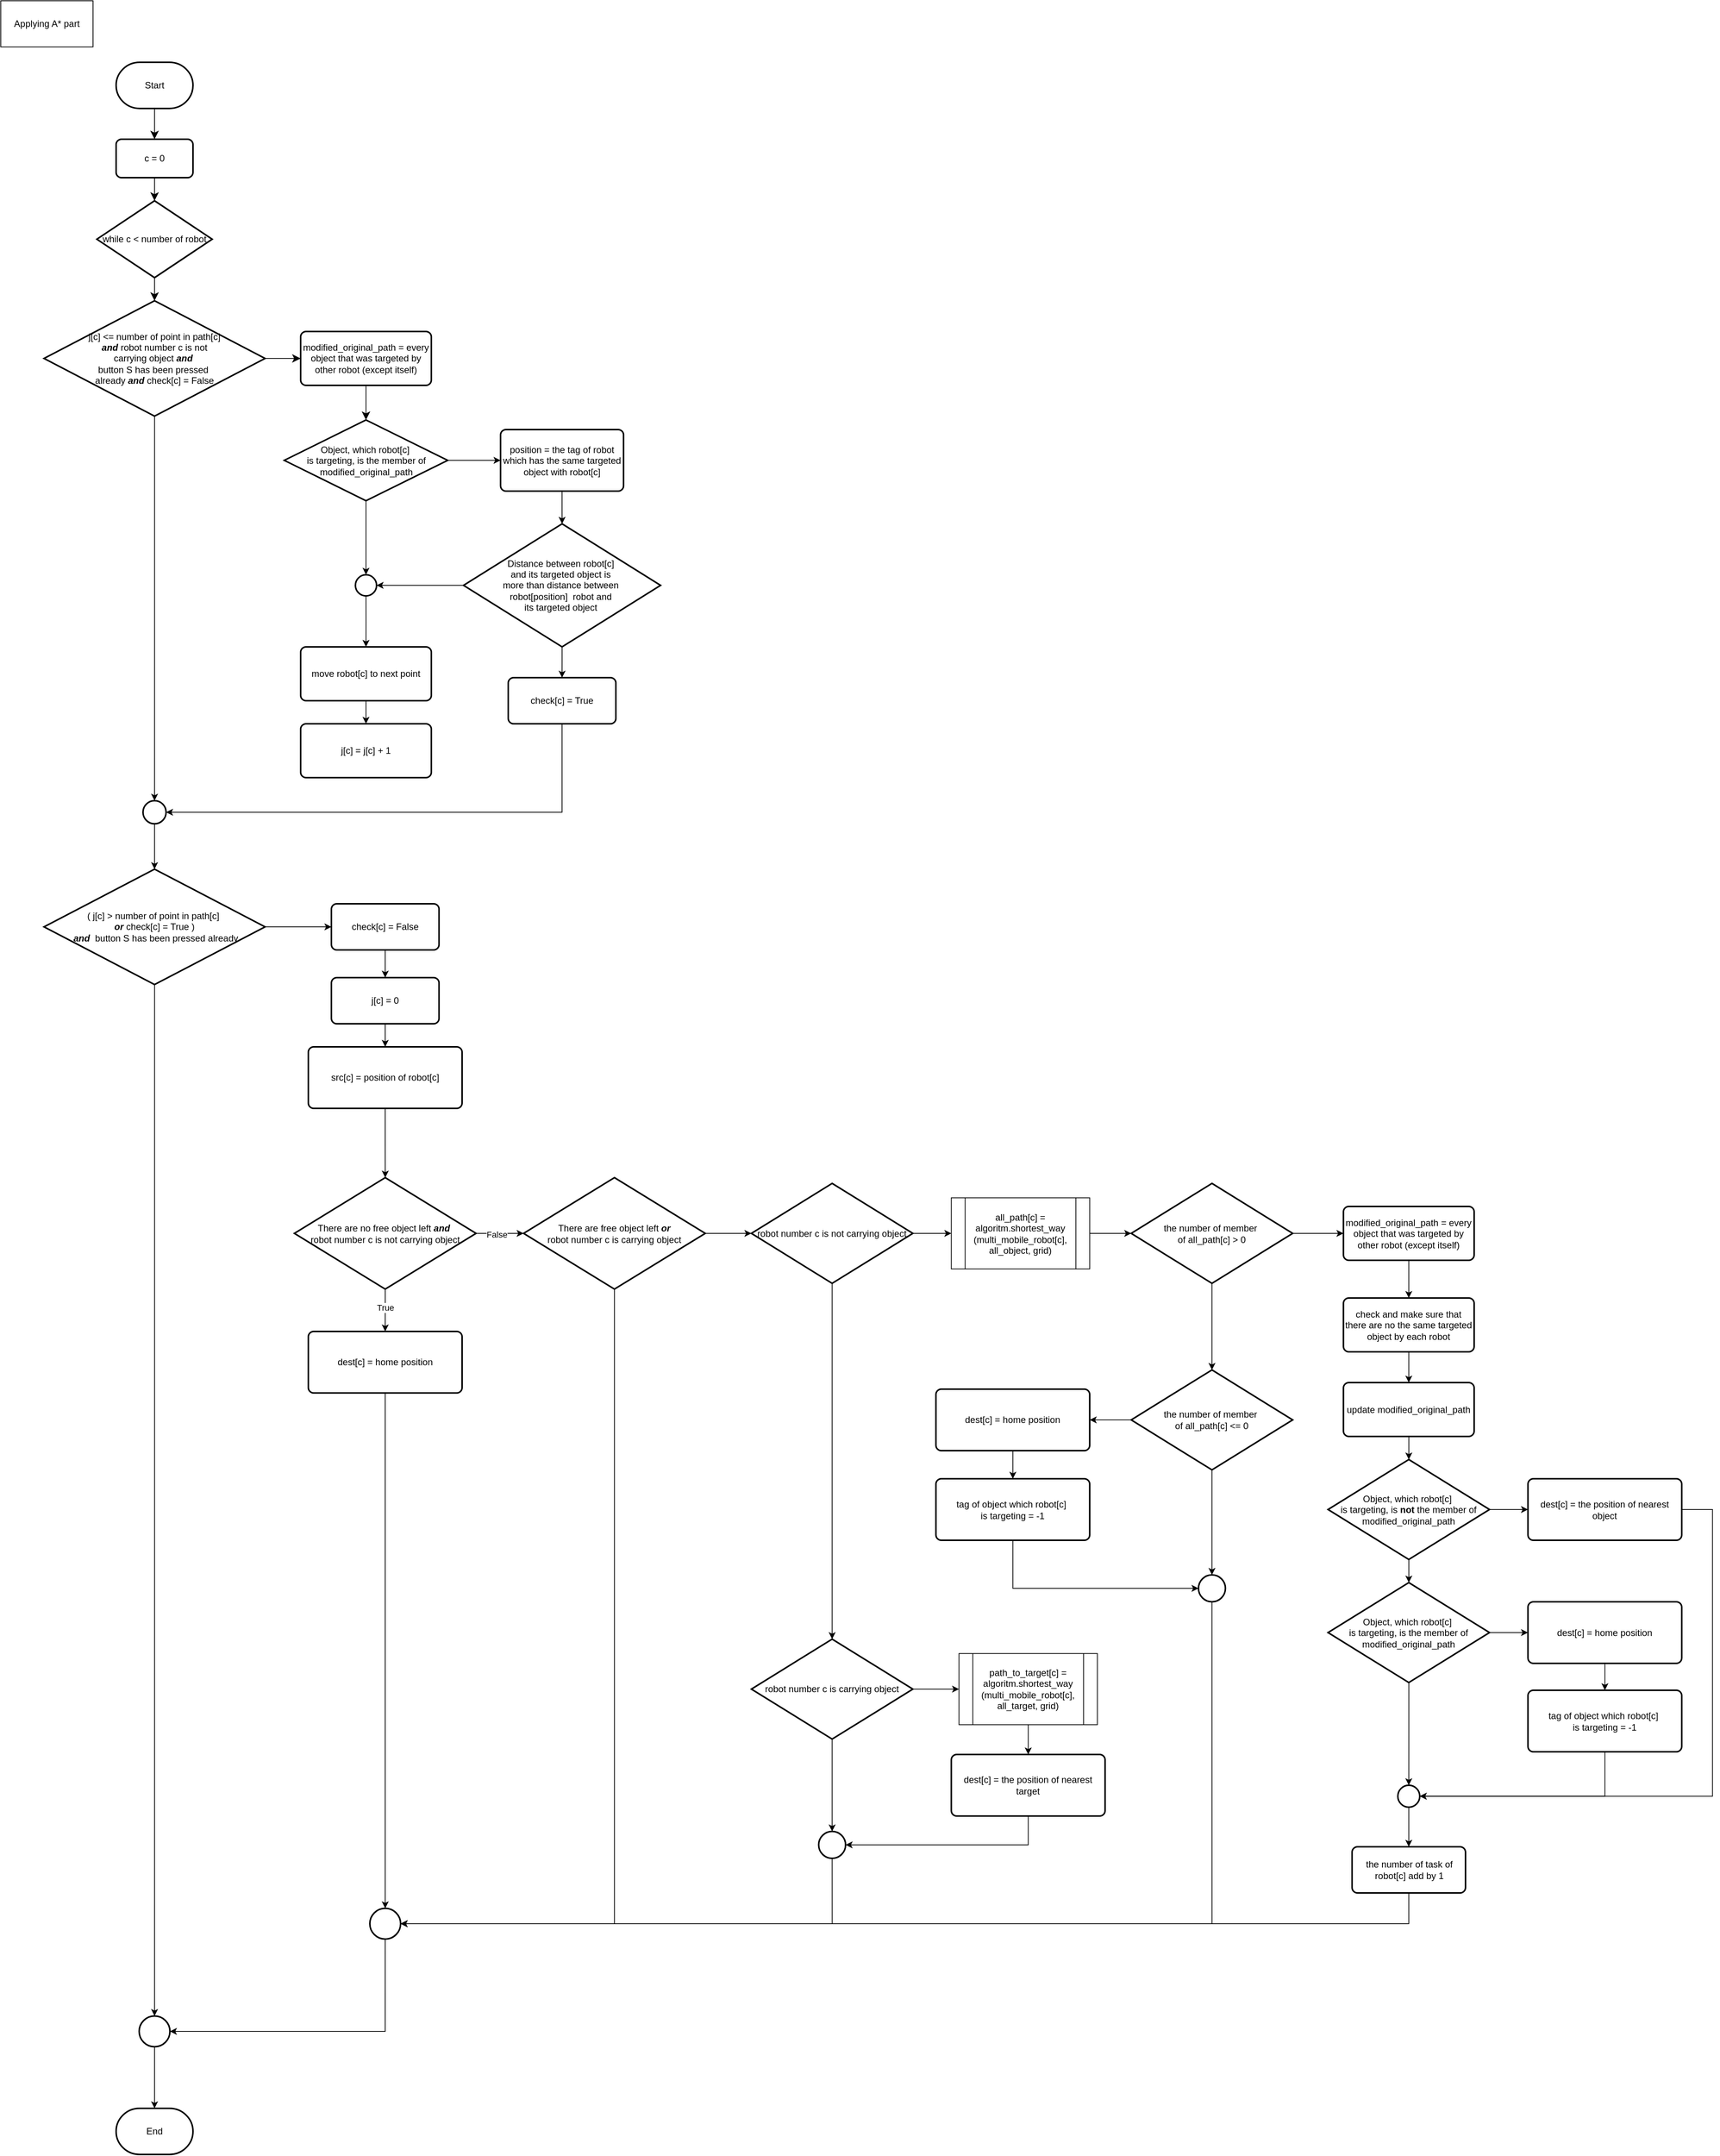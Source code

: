 <mxfile version="24.7.17">
  <diagram id="C5RBs43oDa-KdzZeNtuy" name="Page-1">
    <mxGraphModel dx="3025" dy="3255" grid="1" gridSize="10" guides="1" tooltips="1" connect="1" arrows="1" fold="1" page="1" pageScale="1" pageWidth="827" pageHeight="1169" math="0" shadow="0">
      <root>
        <mxCell id="WIyWlLk6GJQsqaUBKTNV-0" />
        <mxCell id="WIyWlLk6GJQsqaUBKTNV-1" parent="WIyWlLk6GJQsqaUBKTNV-0" />
        <mxCell id="ZOm8-o5Ndyz5oeX2alAg-0" value="Applying A* part" style="rounded=0;whiteSpace=wrap;html=1;" vertex="1" parent="WIyWlLk6GJQsqaUBKTNV-1">
          <mxGeometry x="40" y="40" width="120" height="60" as="geometry" />
        </mxCell>
        <mxCell id="ZOm8-o5Ndyz5oeX2alAg-1" value="" style="edgeStyle=none;curved=1;rounded=0;orthogonalLoop=1;jettySize=auto;html=1;fontSize=12;startSize=8;endSize=8;" edge="1" parent="WIyWlLk6GJQsqaUBKTNV-1" source="ZOm8-o5Ndyz5oeX2alAg-2" target="ZOm8-o5Ndyz5oeX2alAg-4">
          <mxGeometry relative="1" as="geometry" />
        </mxCell>
        <mxCell id="ZOm8-o5Ndyz5oeX2alAg-2" value="Start" style="strokeWidth=2;html=1;shape=mxgraph.flowchart.terminator;whiteSpace=wrap;" vertex="1" parent="WIyWlLk6GJQsqaUBKTNV-1">
          <mxGeometry x="190" y="120" width="100" height="60" as="geometry" />
        </mxCell>
        <mxCell id="ZOm8-o5Ndyz5oeX2alAg-3" value="" style="edgeStyle=none;curved=1;rounded=0;orthogonalLoop=1;jettySize=auto;html=1;fontSize=12;startSize=8;endSize=8;" edge="1" parent="WIyWlLk6GJQsqaUBKTNV-1" source="ZOm8-o5Ndyz5oeX2alAg-4" target="ZOm8-o5Ndyz5oeX2alAg-6">
          <mxGeometry relative="1" as="geometry" />
        </mxCell>
        <mxCell id="ZOm8-o5Ndyz5oeX2alAg-4" value="c = 0" style="rounded=1;whiteSpace=wrap;html=1;absoluteArcSize=1;arcSize=14;strokeWidth=2;" vertex="1" parent="WIyWlLk6GJQsqaUBKTNV-1">
          <mxGeometry x="190" y="220" width="100" height="50" as="geometry" />
        </mxCell>
        <mxCell id="ZOm8-o5Ndyz5oeX2alAg-5" value="" style="edgeStyle=none;curved=1;rounded=0;orthogonalLoop=1;jettySize=auto;html=1;fontSize=12;startSize=8;endSize=8;" edge="1" parent="WIyWlLk6GJQsqaUBKTNV-1" source="ZOm8-o5Ndyz5oeX2alAg-6" target="ZOm8-o5Ndyz5oeX2alAg-8">
          <mxGeometry relative="1" as="geometry" />
        </mxCell>
        <mxCell id="ZOm8-o5Ndyz5oeX2alAg-6" value="while c &amp;lt; number of robot" style="strokeWidth=2;html=1;shape=mxgraph.flowchart.decision;whiteSpace=wrap;" vertex="1" parent="WIyWlLk6GJQsqaUBKTNV-1">
          <mxGeometry x="165" y="300" width="150" height="100" as="geometry" />
        </mxCell>
        <mxCell id="ZOm8-o5Ndyz5oeX2alAg-7" value="" style="edgeStyle=none;curved=1;rounded=0;orthogonalLoop=1;jettySize=auto;html=1;fontSize=12;startSize=8;endSize=8;" edge="1" parent="WIyWlLk6GJQsqaUBKTNV-1" source="ZOm8-o5Ndyz5oeX2alAg-8" target="ZOm8-o5Ndyz5oeX2alAg-10">
          <mxGeometry relative="1" as="geometry" />
        </mxCell>
        <mxCell id="ZOm8-o5Ndyz5oeX2alAg-33" value="" style="edgeStyle=orthogonalEdgeStyle;rounded=0;orthogonalLoop=1;jettySize=auto;html=1;" edge="1" parent="WIyWlLk6GJQsqaUBKTNV-1" source="ZOm8-o5Ndyz5oeX2alAg-8" target="ZOm8-o5Ndyz5oeX2alAg-32">
          <mxGeometry relative="1" as="geometry" />
        </mxCell>
        <mxCell id="ZOm8-o5Ndyz5oeX2alAg-8" value="&lt;div&gt;j[c] &amp;lt;= number of point in path[c]&lt;/div&gt;&amp;nbsp;&lt;b&gt;&lt;i&gt;and&lt;/i&gt;&lt;/b&gt;&amp;nbsp;robot number c is not&amp;nbsp;&lt;div&gt;carrying object &lt;b&gt;&lt;i&gt;and&lt;/i&gt;&lt;/b&gt;&amp;nbsp;&lt;/div&gt;&lt;div&gt;button S has been pressed&amp;nbsp;&lt;/div&gt;&lt;div&gt;already&amp;nbsp;&lt;span style=&quot;background-color: initial;&quot;&gt;&lt;i style=&quot;font-weight: bold;&quot;&gt;and &lt;/i&gt;check[c] = False&lt;/span&gt;&lt;/div&gt;" style="strokeWidth=2;html=1;shape=mxgraph.flowchart.decision;whiteSpace=wrap;" vertex="1" parent="WIyWlLk6GJQsqaUBKTNV-1">
          <mxGeometry x="96.25" y="430" width="287.5" height="150" as="geometry" />
        </mxCell>
        <mxCell id="ZOm8-o5Ndyz5oeX2alAg-9" value="" style="edgeStyle=none;curved=1;rounded=0;orthogonalLoop=1;jettySize=auto;html=1;fontSize=12;startSize=8;endSize=8;" edge="1" parent="WIyWlLk6GJQsqaUBKTNV-1" source="ZOm8-o5Ndyz5oeX2alAg-10" target="ZOm8-o5Ndyz5oeX2alAg-12">
          <mxGeometry relative="1" as="geometry" />
        </mxCell>
        <mxCell id="ZOm8-o5Ndyz5oeX2alAg-10" value="modified_original_path = every object that was targeted by other robot (except itself)" style="rounded=1;whiteSpace=wrap;html=1;absoluteArcSize=1;arcSize=14;strokeWidth=2;" vertex="1" parent="WIyWlLk6GJQsqaUBKTNV-1">
          <mxGeometry x="430" y="470" width="170" height="70" as="geometry" />
        </mxCell>
        <mxCell id="ZOm8-o5Ndyz5oeX2alAg-16" value="" style="edgeStyle=orthogonalEdgeStyle;rounded=0;orthogonalLoop=1;jettySize=auto;html=1;" edge="1" parent="WIyWlLk6GJQsqaUBKTNV-1" source="ZOm8-o5Ndyz5oeX2alAg-12" target="ZOm8-o5Ndyz5oeX2alAg-15">
          <mxGeometry relative="1" as="geometry" />
        </mxCell>
        <mxCell id="ZOm8-o5Ndyz5oeX2alAg-22" value="" style="edgeStyle=orthogonalEdgeStyle;rounded=0;orthogonalLoop=1;jettySize=auto;html=1;" edge="1" parent="WIyWlLk6GJQsqaUBKTNV-1" source="ZOm8-o5Ndyz5oeX2alAg-12" target="ZOm8-o5Ndyz5oeX2alAg-21">
          <mxGeometry relative="1" as="geometry" />
        </mxCell>
        <mxCell id="ZOm8-o5Ndyz5oeX2alAg-12" value="Object, which robot[c]&amp;nbsp;&lt;div&gt;is targeting,&amp;nbsp;&lt;span style=&quot;background-color: initial;&quot;&gt;is the member of modified_original_path&lt;/span&gt;&lt;/div&gt;" style="strokeWidth=2;html=1;shape=mxgraph.flowchart.decision;whiteSpace=wrap;" vertex="1" parent="WIyWlLk6GJQsqaUBKTNV-1">
          <mxGeometry x="408.75" y="585" width="212.5" height="105" as="geometry" />
        </mxCell>
        <mxCell id="ZOm8-o5Ndyz5oeX2alAg-18" value="" style="edgeStyle=orthogonalEdgeStyle;rounded=0;orthogonalLoop=1;jettySize=auto;html=1;" edge="1" parent="WIyWlLk6GJQsqaUBKTNV-1" source="ZOm8-o5Ndyz5oeX2alAg-15" target="ZOm8-o5Ndyz5oeX2alAg-17">
          <mxGeometry relative="1" as="geometry" />
        </mxCell>
        <mxCell id="ZOm8-o5Ndyz5oeX2alAg-15" value="position = the tag of robot which has the same targeted object with robot[c]" style="rounded=1;whiteSpace=wrap;html=1;absoluteArcSize=1;arcSize=14;strokeWidth=2;" vertex="1" parent="WIyWlLk6GJQsqaUBKTNV-1">
          <mxGeometry x="690" y="597.5" width="160" height="80" as="geometry" />
        </mxCell>
        <mxCell id="ZOm8-o5Ndyz5oeX2alAg-20" value="" style="edgeStyle=orthogonalEdgeStyle;rounded=0;orthogonalLoop=1;jettySize=auto;html=1;" edge="1" parent="WIyWlLk6GJQsqaUBKTNV-1" source="ZOm8-o5Ndyz5oeX2alAg-17" target="ZOm8-o5Ndyz5oeX2alAg-19">
          <mxGeometry relative="1" as="geometry" />
        </mxCell>
        <mxCell id="ZOm8-o5Ndyz5oeX2alAg-35" style="edgeStyle=orthogonalEdgeStyle;rounded=0;orthogonalLoop=1;jettySize=auto;html=1;entryX=1;entryY=0.5;entryDx=0;entryDy=0;" edge="1" parent="WIyWlLk6GJQsqaUBKTNV-1" source="ZOm8-o5Ndyz5oeX2alAg-17" target="ZOm8-o5Ndyz5oeX2alAg-21">
          <mxGeometry relative="1" as="geometry" />
        </mxCell>
        <mxCell id="ZOm8-o5Ndyz5oeX2alAg-17" value="Distance between robot[c]&lt;span style=&quot;background-color: initial;&quot;&gt;&amp;nbsp;&lt;/span&gt;&lt;div&gt;&lt;span style=&quot;background-color: initial;&quot;&gt;and its targeted object is&amp;nbsp;&lt;/span&gt;&lt;div&gt;&lt;div&gt;more than distance between&amp;nbsp;&lt;/div&gt;&lt;div&gt;robot[position]&amp;nbsp;&amp;nbsp;&lt;span style=&quot;background-color: initial;&quot;&gt;robot and&amp;nbsp;&lt;/span&gt;&lt;/div&gt;&lt;div&gt;&lt;span style=&quot;background-color: initial;&quot;&gt;its targeted object&lt;/span&gt;&lt;span style=&quot;background-color: initial;&quot;&gt;&amp;nbsp;&lt;/span&gt;&lt;/div&gt;&lt;/div&gt;&lt;/div&gt;" style="strokeWidth=2;html=1;shape=mxgraph.flowchart.decision;whiteSpace=wrap;" vertex="1" parent="WIyWlLk6GJQsqaUBKTNV-1">
          <mxGeometry x="641.88" y="720" width="256.25" height="160" as="geometry" />
        </mxCell>
        <mxCell id="ZOm8-o5Ndyz5oeX2alAg-34" style="edgeStyle=orthogonalEdgeStyle;rounded=0;orthogonalLoop=1;jettySize=auto;html=1;entryX=1;entryY=0.5;entryDx=0;entryDy=0;" edge="1" parent="WIyWlLk6GJQsqaUBKTNV-1" source="ZOm8-o5Ndyz5oeX2alAg-19" target="ZOm8-o5Ndyz5oeX2alAg-32">
          <mxGeometry relative="1" as="geometry">
            <Array as="points">
              <mxPoint x="770" y="1095" />
            </Array>
          </mxGeometry>
        </mxCell>
        <mxCell id="ZOm8-o5Ndyz5oeX2alAg-19" value="check[c] = True" style="rounded=1;whiteSpace=wrap;html=1;absoluteArcSize=1;arcSize=14;strokeWidth=2;" vertex="1" parent="WIyWlLk6GJQsqaUBKTNV-1">
          <mxGeometry x="700" y="920" width="140" height="60" as="geometry" />
        </mxCell>
        <mxCell id="ZOm8-o5Ndyz5oeX2alAg-25" value="" style="edgeStyle=orthogonalEdgeStyle;rounded=0;orthogonalLoop=1;jettySize=auto;html=1;" edge="1" parent="WIyWlLk6GJQsqaUBKTNV-1" source="ZOm8-o5Ndyz5oeX2alAg-21" target="ZOm8-o5Ndyz5oeX2alAg-24">
          <mxGeometry relative="1" as="geometry" />
        </mxCell>
        <mxCell id="ZOm8-o5Ndyz5oeX2alAg-21" value="" style="ellipse;whiteSpace=wrap;html=1;strokeWidth=2;" vertex="1" parent="WIyWlLk6GJQsqaUBKTNV-1">
          <mxGeometry x="501.25" y="786.25" width="27.5" height="27.5" as="geometry" />
        </mxCell>
        <mxCell id="ZOm8-o5Ndyz5oeX2alAg-29" value="" style="edgeStyle=orthogonalEdgeStyle;rounded=0;orthogonalLoop=1;jettySize=auto;html=1;" edge="1" parent="WIyWlLk6GJQsqaUBKTNV-1" source="ZOm8-o5Ndyz5oeX2alAg-24" target="ZOm8-o5Ndyz5oeX2alAg-28">
          <mxGeometry relative="1" as="geometry" />
        </mxCell>
        <mxCell id="ZOm8-o5Ndyz5oeX2alAg-24" value="move robot[c] to next point" style="rounded=1;whiteSpace=wrap;html=1;absoluteArcSize=1;arcSize=14;strokeWidth=2;" vertex="1" parent="WIyWlLk6GJQsqaUBKTNV-1">
          <mxGeometry x="430" y="880" width="170" height="70" as="geometry" />
        </mxCell>
        <mxCell id="ZOm8-o5Ndyz5oeX2alAg-28" value="j[c] = j[c] + 1" style="rounded=1;whiteSpace=wrap;html=1;absoluteArcSize=1;arcSize=14;strokeWidth=2;" vertex="1" parent="WIyWlLk6GJQsqaUBKTNV-1">
          <mxGeometry x="430" y="980" width="170" height="70" as="geometry" />
        </mxCell>
        <mxCell id="ZOm8-o5Ndyz5oeX2alAg-36" value="" style="edgeStyle=orthogonalEdgeStyle;rounded=0;orthogonalLoop=1;jettySize=auto;html=1;" edge="1" parent="WIyWlLk6GJQsqaUBKTNV-1" source="ZOm8-o5Ndyz5oeX2alAg-32">
          <mxGeometry relative="1" as="geometry">
            <mxPoint x="240" y="1169" as="targetPoint" />
          </mxGeometry>
        </mxCell>
        <mxCell id="ZOm8-o5Ndyz5oeX2alAg-32" value="" style="ellipse;whiteSpace=wrap;html=1;strokeWidth=2;" vertex="1" parent="WIyWlLk6GJQsqaUBKTNV-1">
          <mxGeometry x="225" y="1080" width="30" height="30" as="geometry" />
        </mxCell>
        <mxCell id="ZOm8-o5Ndyz5oeX2alAg-39" value="" style="edgeStyle=orthogonalEdgeStyle;rounded=0;orthogonalLoop=1;jettySize=auto;html=1;" edge="1" parent="WIyWlLk6GJQsqaUBKTNV-1" source="ZOm8-o5Ndyz5oeX2alAg-37" target="ZOm8-o5Ndyz5oeX2alAg-38">
          <mxGeometry relative="1" as="geometry" />
        </mxCell>
        <mxCell id="ZOm8-o5Ndyz5oeX2alAg-115" value="" style="edgeStyle=orthogonalEdgeStyle;rounded=0;orthogonalLoop=1;jettySize=auto;html=1;" edge="1" parent="WIyWlLk6GJQsqaUBKTNV-1" source="ZOm8-o5Ndyz5oeX2alAg-37" target="ZOm8-o5Ndyz5oeX2alAg-114">
          <mxGeometry relative="1" as="geometry" />
        </mxCell>
        <mxCell id="ZOm8-o5Ndyz5oeX2alAg-37" value="&lt;div&gt;( j[c] &amp;gt; number of point in path[c]&amp;nbsp;&lt;/div&gt;&lt;div&gt;&lt;b&gt;&lt;i&gt;or&lt;/i&gt;&lt;/b&gt;&amp;nbsp;&lt;span style=&quot;background-color: initial;&quot;&gt;check[c] = True )&lt;/span&gt;&lt;/div&gt;&amp;nbsp;&lt;b&gt;&lt;i&gt;and&lt;/i&gt;&lt;/b&gt;&amp;nbsp;&lt;span style=&quot;background-color: initial;&quot;&gt;&amp;nbsp;&lt;/span&gt;&lt;span style=&quot;background-color: initial;&quot;&gt;button S has been pressed&amp;nbsp;&lt;/span&gt;&lt;span style=&quot;background-color: initial;&quot;&gt;already&lt;/span&gt;" style="strokeWidth=2;html=1;shape=mxgraph.flowchart.decision;whiteSpace=wrap;" vertex="1" parent="WIyWlLk6GJQsqaUBKTNV-1">
          <mxGeometry x="96.25" y="1169" width="287.5" height="150" as="geometry" />
        </mxCell>
        <mxCell id="ZOm8-o5Ndyz5oeX2alAg-41" value="" style="edgeStyle=orthogonalEdgeStyle;rounded=0;orthogonalLoop=1;jettySize=auto;html=1;" edge="1" parent="WIyWlLk6GJQsqaUBKTNV-1" source="ZOm8-o5Ndyz5oeX2alAg-38" target="ZOm8-o5Ndyz5oeX2alAg-40">
          <mxGeometry relative="1" as="geometry" />
        </mxCell>
        <mxCell id="ZOm8-o5Ndyz5oeX2alAg-38" value="check[c] = False" style="rounded=1;whiteSpace=wrap;html=1;absoluteArcSize=1;arcSize=14;strokeWidth=2;" vertex="1" parent="WIyWlLk6GJQsqaUBKTNV-1">
          <mxGeometry x="470" y="1214" width="140" height="60" as="geometry" />
        </mxCell>
        <mxCell id="ZOm8-o5Ndyz5oeX2alAg-43" value="" style="edgeStyle=orthogonalEdgeStyle;rounded=0;orthogonalLoop=1;jettySize=auto;html=1;" edge="1" parent="WIyWlLk6GJQsqaUBKTNV-1" source="ZOm8-o5Ndyz5oeX2alAg-40" target="ZOm8-o5Ndyz5oeX2alAg-42">
          <mxGeometry relative="1" as="geometry" />
        </mxCell>
        <mxCell id="ZOm8-o5Ndyz5oeX2alAg-40" value="j[c] = 0" style="rounded=1;whiteSpace=wrap;html=1;absoluteArcSize=1;arcSize=14;strokeWidth=2;" vertex="1" parent="WIyWlLk6GJQsqaUBKTNV-1">
          <mxGeometry x="470" y="1310" width="140" height="60" as="geometry" />
        </mxCell>
        <mxCell id="ZOm8-o5Ndyz5oeX2alAg-45" value="" style="edgeStyle=orthogonalEdgeStyle;rounded=0;orthogonalLoop=1;jettySize=auto;html=1;" edge="1" parent="WIyWlLk6GJQsqaUBKTNV-1" source="ZOm8-o5Ndyz5oeX2alAg-42" target="ZOm8-o5Ndyz5oeX2alAg-44">
          <mxGeometry relative="1" as="geometry" />
        </mxCell>
        <mxCell id="ZOm8-o5Ndyz5oeX2alAg-42" value="src[c] = position of robot[c]" style="rounded=1;whiteSpace=wrap;html=1;absoluteArcSize=1;arcSize=14;strokeWidth=2;" vertex="1" parent="WIyWlLk6GJQsqaUBKTNV-1">
          <mxGeometry x="440" y="1400" width="200" height="80" as="geometry" />
        </mxCell>
        <mxCell id="ZOm8-o5Ndyz5oeX2alAg-47" value="" style="edgeStyle=orthogonalEdgeStyle;rounded=0;orthogonalLoop=1;jettySize=auto;html=1;" edge="1" parent="WIyWlLk6GJQsqaUBKTNV-1" source="ZOm8-o5Ndyz5oeX2alAg-44" target="ZOm8-o5Ndyz5oeX2alAg-46">
          <mxGeometry relative="1" as="geometry" />
        </mxCell>
        <mxCell id="ZOm8-o5Ndyz5oeX2alAg-103" value="True" style="edgeLabel;html=1;align=center;verticalAlign=middle;resizable=0;points=[];" vertex="1" connectable="0" parent="ZOm8-o5Ndyz5oeX2alAg-47">
          <mxGeometry x="-0.161" relative="1" as="geometry">
            <mxPoint y="1" as="offset" />
          </mxGeometry>
        </mxCell>
        <mxCell id="ZOm8-o5Ndyz5oeX2alAg-49" value="" style="edgeStyle=orthogonalEdgeStyle;rounded=0;orthogonalLoop=1;jettySize=auto;html=1;" edge="1" parent="WIyWlLk6GJQsqaUBKTNV-1" source="ZOm8-o5Ndyz5oeX2alAg-44" target="ZOm8-o5Ndyz5oeX2alAg-48">
          <mxGeometry relative="1" as="geometry" />
        </mxCell>
        <mxCell id="ZOm8-o5Ndyz5oeX2alAg-102" value="False" style="edgeLabel;html=1;align=center;verticalAlign=middle;resizable=0;points=[];" vertex="1" connectable="0" parent="ZOm8-o5Ndyz5oeX2alAg-49">
          <mxGeometry x="-0.137" y="-1" relative="1" as="geometry">
            <mxPoint as="offset" />
          </mxGeometry>
        </mxCell>
        <mxCell id="ZOm8-o5Ndyz5oeX2alAg-44" value="&lt;div&gt;There are no free object left &lt;b&gt;&lt;i&gt;and&lt;/i&gt;&lt;/b&gt;&amp;nbsp;&lt;/div&gt;&lt;div&gt;&lt;span style=&quot;background-color: initial;&quot;&gt;robot number c is not&amp;nbsp;&lt;/span&gt;&lt;span style=&quot;background-color: initial;&quot;&gt;carrying object&lt;/span&gt;&lt;/div&gt;" style="strokeWidth=2;html=1;shape=mxgraph.flowchart.decision;whiteSpace=wrap;" vertex="1" parent="WIyWlLk6GJQsqaUBKTNV-1">
          <mxGeometry x="421.88" y="1570" width="236.25" height="145" as="geometry" />
        </mxCell>
        <mxCell id="ZOm8-o5Ndyz5oeX2alAg-106" value="" style="edgeStyle=orthogonalEdgeStyle;rounded=0;orthogonalLoop=1;jettySize=auto;html=1;" edge="1" parent="WIyWlLk6GJQsqaUBKTNV-1" source="ZOm8-o5Ndyz5oeX2alAg-46" target="ZOm8-o5Ndyz5oeX2alAg-105">
          <mxGeometry relative="1" as="geometry" />
        </mxCell>
        <mxCell id="ZOm8-o5Ndyz5oeX2alAg-46" value="dest[c] = home position" style="rounded=1;whiteSpace=wrap;html=1;absoluteArcSize=1;arcSize=14;strokeWidth=2;" vertex="1" parent="WIyWlLk6GJQsqaUBKTNV-1">
          <mxGeometry x="440" y="1770" width="200" height="80" as="geometry" />
        </mxCell>
        <mxCell id="ZOm8-o5Ndyz5oeX2alAg-51" value="" style="edgeStyle=orthogonalEdgeStyle;rounded=0;orthogonalLoop=1;jettySize=auto;html=1;" edge="1" parent="WIyWlLk6GJQsqaUBKTNV-1" source="ZOm8-o5Ndyz5oeX2alAg-48" target="ZOm8-o5Ndyz5oeX2alAg-50">
          <mxGeometry relative="1" as="geometry" />
        </mxCell>
        <mxCell id="ZOm8-o5Ndyz5oeX2alAg-107" style="edgeStyle=orthogonalEdgeStyle;rounded=0;orthogonalLoop=1;jettySize=auto;html=1;entryX=1;entryY=0.5;entryDx=0;entryDy=0;" edge="1" parent="WIyWlLk6GJQsqaUBKTNV-1" source="ZOm8-o5Ndyz5oeX2alAg-48" target="ZOm8-o5Ndyz5oeX2alAg-105">
          <mxGeometry relative="1" as="geometry">
            <Array as="points">
              <mxPoint x="838" y="2540" />
            </Array>
          </mxGeometry>
        </mxCell>
        <mxCell id="ZOm8-o5Ndyz5oeX2alAg-48" value="&lt;div&gt;There are free object left &lt;b&gt;&lt;i&gt;or&lt;/i&gt;&lt;/b&gt;&lt;/div&gt;&lt;div&gt;&lt;span style=&quot;background-color: initial;&quot;&gt;robot number c is&amp;nbsp;&lt;/span&gt;&lt;span style=&quot;background-color: initial;&quot;&gt;carrying object&lt;/span&gt;&lt;/div&gt;" style="strokeWidth=2;html=1;shape=mxgraph.flowchart.decision;whiteSpace=wrap;" vertex="1" parent="WIyWlLk6GJQsqaUBKTNV-1">
          <mxGeometry x="720" y="1570" width="236.25" height="145" as="geometry" />
        </mxCell>
        <mxCell id="ZOm8-o5Ndyz5oeX2alAg-70" value="" style="edgeStyle=orthogonalEdgeStyle;rounded=0;orthogonalLoop=1;jettySize=auto;html=1;" edge="1" parent="WIyWlLk6GJQsqaUBKTNV-1" source="ZOm8-o5Ndyz5oeX2alAg-50" target="ZOm8-o5Ndyz5oeX2alAg-69">
          <mxGeometry relative="1" as="geometry" />
        </mxCell>
        <mxCell id="ZOm8-o5Ndyz5oeX2alAg-50" value="&lt;div&gt;&lt;span style=&quot;background-color: initial;&quot;&gt;robot number c is not&amp;nbsp;&lt;/span&gt;&lt;span style=&quot;background-color: initial;&quot;&gt;carrying object&lt;/span&gt;&lt;br&gt;&lt;/div&gt;" style="strokeWidth=2;html=1;shape=mxgraph.flowchart.decision;whiteSpace=wrap;" vertex="1" parent="WIyWlLk6GJQsqaUBKTNV-1">
          <mxGeometry x="1016.25" y="1577.5" width="210" height="130" as="geometry" />
        </mxCell>
        <mxCell id="ZOm8-o5Ndyz5oeX2alAg-56" value="" style="edgeStyle=orthogonalEdgeStyle;rounded=0;orthogonalLoop=1;jettySize=auto;html=1;" edge="1" parent="WIyWlLk6GJQsqaUBKTNV-1" source="ZOm8-o5Ndyz5oeX2alAg-53" target="ZOm8-o5Ndyz5oeX2alAg-55">
          <mxGeometry relative="1" as="geometry" />
        </mxCell>
        <mxCell id="ZOm8-o5Ndyz5oeX2alAg-53" value="modified_original_path = every object that was targeted by other robot (except itself)" style="rounded=1;whiteSpace=wrap;html=1;absoluteArcSize=1;arcSize=14;strokeWidth=2;" vertex="1" parent="WIyWlLk6GJQsqaUBKTNV-1">
          <mxGeometry x="1786.25" y="1607.5" width="170" height="70" as="geometry" />
        </mxCell>
        <mxCell id="ZOm8-o5Ndyz5oeX2alAg-58" value="" style="edgeStyle=orthogonalEdgeStyle;rounded=0;orthogonalLoop=1;jettySize=auto;html=1;" edge="1" parent="WIyWlLk6GJQsqaUBKTNV-1" source="ZOm8-o5Ndyz5oeX2alAg-55" target="ZOm8-o5Ndyz5oeX2alAg-57">
          <mxGeometry relative="1" as="geometry" />
        </mxCell>
        <mxCell id="ZOm8-o5Ndyz5oeX2alAg-55" value="check and make sure that there are no the same targeted object by each robot" style="rounded=1;whiteSpace=wrap;html=1;absoluteArcSize=1;arcSize=14;strokeWidth=2;" vertex="1" parent="WIyWlLk6GJQsqaUBKTNV-1">
          <mxGeometry x="1786.25" y="1726.5" width="170" height="70" as="geometry" />
        </mxCell>
        <mxCell id="ZOm8-o5Ndyz5oeX2alAg-60" value="" style="edgeStyle=orthogonalEdgeStyle;rounded=0;orthogonalLoop=1;jettySize=auto;html=1;" edge="1" parent="WIyWlLk6GJQsqaUBKTNV-1" source="ZOm8-o5Ndyz5oeX2alAg-57" target="ZOm8-o5Ndyz5oeX2alAg-59">
          <mxGeometry relative="1" as="geometry" />
        </mxCell>
        <mxCell id="ZOm8-o5Ndyz5oeX2alAg-57" value="update modified_original_path" style="rounded=1;whiteSpace=wrap;html=1;absoluteArcSize=1;arcSize=14;strokeWidth=2;" vertex="1" parent="WIyWlLk6GJQsqaUBKTNV-1">
          <mxGeometry x="1786.25" y="1836.5" width="170" height="70" as="geometry" />
        </mxCell>
        <mxCell id="ZOm8-o5Ndyz5oeX2alAg-62" value="" style="edgeStyle=orthogonalEdgeStyle;rounded=0;orthogonalLoop=1;jettySize=auto;html=1;" edge="1" parent="WIyWlLk6GJQsqaUBKTNV-1" source="ZOm8-o5Ndyz5oeX2alAg-59" target="ZOm8-o5Ndyz5oeX2alAg-61">
          <mxGeometry relative="1" as="geometry" />
        </mxCell>
        <mxCell id="ZOm8-o5Ndyz5oeX2alAg-64" value="" style="edgeStyle=orthogonalEdgeStyle;rounded=0;orthogonalLoop=1;jettySize=auto;html=1;" edge="1" parent="WIyWlLk6GJQsqaUBKTNV-1" source="ZOm8-o5Ndyz5oeX2alAg-59" target="ZOm8-o5Ndyz5oeX2alAg-63">
          <mxGeometry relative="1" as="geometry" />
        </mxCell>
        <mxCell id="ZOm8-o5Ndyz5oeX2alAg-59" value="&lt;div&gt;Object, which robot[c]&amp;nbsp;&lt;div&gt;is targeting,&amp;nbsp;&lt;span style=&quot;background-color: initial;&quot;&gt;is &lt;b&gt;not&lt;/b&gt; the member of modified_original_path&lt;/span&gt;&lt;/div&gt;&lt;/div&gt;" style="strokeWidth=2;html=1;shape=mxgraph.flowchart.decision;whiteSpace=wrap;" vertex="1" parent="WIyWlLk6GJQsqaUBKTNV-1">
          <mxGeometry x="1766.25" y="1936.5" width="210" height="130" as="geometry" />
        </mxCell>
        <mxCell id="ZOm8-o5Ndyz5oeX2alAg-80" style="edgeStyle=orthogonalEdgeStyle;rounded=0;orthogonalLoop=1;jettySize=auto;html=1;entryX=1;entryY=0.5;entryDx=0;entryDy=0;" edge="1" parent="WIyWlLk6GJQsqaUBKTNV-1" source="ZOm8-o5Ndyz5oeX2alAg-61" target="ZOm8-o5Ndyz5oeX2alAg-77">
          <mxGeometry relative="1" as="geometry">
            <Array as="points">
              <mxPoint x="2266.25" y="2002" />
              <mxPoint x="2266.25" y="2374" />
            </Array>
          </mxGeometry>
        </mxCell>
        <mxCell id="ZOm8-o5Ndyz5oeX2alAg-61" value="dest[c] = the position of nearest object" style="rounded=1;whiteSpace=wrap;html=1;absoluteArcSize=1;arcSize=14;strokeWidth=2;" vertex="1" parent="WIyWlLk6GJQsqaUBKTNV-1">
          <mxGeometry x="2026.25" y="1961.5" width="200" height="80" as="geometry" />
        </mxCell>
        <mxCell id="ZOm8-o5Ndyz5oeX2alAg-66" value="" style="edgeStyle=orthogonalEdgeStyle;rounded=0;orthogonalLoop=1;jettySize=auto;html=1;" edge="1" parent="WIyWlLk6GJQsqaUBKTNV-1" source="ZOm8-o5Ndyz5oeX2alAg-63" target="ZOm8-o5Ndyz5oeX2alAg-65">
          <mxGeometry relative="1" as="geometry" />
        </mxCell>
        <mxCell id="ZOm8-o5Ndyz5oeX2alAg-78" value="" style="edgeStyle=orthogonalEdgeStyle;rounded=0;orthogonalLoop=1;jettySize=auto;html=1;" edge="1" parent="WIyWlLk6GJQsqaUBKTNV-1" source="ZOm8-o5Ndyz5oeX2alAg-63" target="ZOm8-o5Ndyz5oeX2alAg-77">
          <mxGeometry relative="1" as="geometry" />
        </mxCell>
        <mxCell id="ZOm8-o5Ndyz5oeX2alAg-63" value="&lt;div&gt;Object, which robot[c]&amp;nbsp;&lt;div&gt;is targeting,&amp;nbsp;&lt;span style=&quot;background-color: initial;&quot;&gt;is the member of modified_original_path&lt;/span&gt;&lt;/div&gt;&lt;/div&gt;" style="strokeWidth=2;html=1;shape=mxgraph.flowchart.decision;whiteSpace=wrap;" vertex="1" parent="WIyWlLk6GJQsqaUBKTNV-1">
          <mxGeometry x="1766.25" y="2096.5" width="210" height="130" as="geometry" />
        </mxCell>
        <mxCell id="ZOm8-o5Ndyz5oeX2alAg-68" value="" style="edgeStyle=orthogonalEdgeStyle;rounded=0;orthogonalLoop=1;jettySize=auto;html=1;" edge="1" parent="WIyWlLk6GJQsqaUBKTNV-1" source="ZOm8-o5Ndyz5oeX2alAg-65" target="ZOm8-o5Ndyz5oeX2alAg-67">
          <mxGeometry relative="1" as="geometry" />
        </mxCell>
        <mxCell id="ZOm8-o5Ndyz5oeX2alAg-65" value="dest[c] = home position" style="rounded=1;whiteSpace=wrap;html=1;absoluteArcSize=1;arcSize=14;strokeWidth=2;" vertex="1" parent="WIyWlLk6GJQsqaUBKTNV-1">
          <mxGeometry x="2026.25" y="2121.5" width="200" height="80" as="geometry" />
        </mxCell>
        <mxCell id="ZOm8-o5Ndyz5oeX2alAg-79" style="edgeStyle=orthogonalEdgeStyle;rounded=0;orthogonalLoop=1;jettySize=auto;html=1;entryX=1;entryY=0.5;entryDx=0;entryDy=0;" edge="1" parent="WIyWlLk6GJQsqaUBKTNV-1" source="ZOm8-o5Ndyz5oeX2alAg-67" target="ZOm8-o5Ndyz5oeX2alAg-77">
          <mxGeometry relative="1" as="geometry">
            <Array as="points">
              <mxPoint x="2126.25" y="2374" />
            </Array>
          </mxGeometry>
        </mxCell>
        <mxCell id="ZOm8-o5Ndyz5oeX2alAg-67" value="tag of object which robot[c]&amp;nbsp;&lt;div&gt;is targeting = -1&lt;/div&gt;" style="rounded=1;whiteSpace=wrap;html=1;absoluteArcSize=1;arcSize=14;strokeWidth=2;" vertex="1" parent="WIyWlLk6GJQsqaUBKTNV-1">
          <mxGeometry x="2026.25" y="2236.5" width="200" height="80" as="geometry" />
        </mxCell>
        <mxCell id="ZOm8-o5Ndyz5oeX2alAg-72" value="" style="edgeStyle=orthogonalEdgeStyle;rounded=0;orthogonalLoop=1;jettySize=auto;html=1;" edge="1" parent="WIyWlLk6GJQsqaUBKTNV-1" source="ZOm8-o5Ndyz5oeX2alAg-69" target="ZOm8-o5Ndyz5oeX2alAg-71">
          <mxGeometry relative="1" as="geometry" />
        </mxCell>
        <mxCell id="ZOm8-o5Ndyz5oeX2alAg-69" value="all_path[c] = algoritm.shortest_way&lt;div&gt;(multi_mobile_robot[c], all_object, grid)&lt;/div&gt;" style="shape=process;whiteSpace=wrap;html=1;backgroundOutline=1;" vertex="1" parent="WIyWlLk6GJQsqaUBKTNV-1">
          <mxGeometry x="1276.25" y="1596.25" width="180" height="92.5" as="geometry" />
        </mxCell>
        <mxCell id="ZOm8-o5Ndyz5oeX2alAg-73" value="" style="edgeStyle=orthogonalEdgeStyle;rounded=0;orthogonalLoop=1;jettySize=auto;html=1;" edge="1" parent="WIyWlLk6GJQsqaUBKTNV-1" source="ZOm8-o5Ndyz5oeX2alAg-71" target="ZOm8-o5Ndyz5oeX2alAg-53">
          <mxGeometry relative="1" as="geometry" />
        </mxCell>
        <mxCell id="ZOm8-o5Ndyz5oeX2alAg-71" value="&lt;div&gt;the number of member&amp;nbsp;&lt;/div&gt;&lt;div&gt;of all_path[c] &amp;gt; 0&lt;/div&gt;" style="strokeWidth=2;html=1;shape=mxgraph.flowchart.decision;whiteSpace=wrap;" vertex="1" parent="WIyWlLk6GJQsqaUBKTNV-1">
          <mxGeometry x="1510.25" y="1577.5" width="210" height="130" as="geometry" />
        </mxCell>
        <mxCell id="ZOm8-o5Ndyz5oeX2alAg-113" style="edgeStyle=orthogonalEdgeStyle;rounded=0;orthogonalLoop=1;jettySize=auto;html=1;entryX=1;entryY=0.5;entryDx=0;entryDy=0;" edge="1" parent="WIyWlLk6GJQsqaUBKTNV-1" source="ZOm8-o5Ndyz5oeX2alAg-74" target="ZOm8-o5Ndyz5oeX2alAg-105">
          <mxGeometry relative="1" as="geometry">
            <Array as="points">
              <mxPoint x="1871" y="2540" />
            </Array>
          </mxGeometry>
        </mxCell>
        <mxCell id="ZOm8-o5Ndyz5oeX2alAg-74" value="the number of task of robot[c] add by 1" style="rounded=1;whiteSpace=wrap;html=1;absoluteArcSize=1;arcSize=14;strokeWidth=2;" vertex="1" parent="WIyWlLk6GJQsqaUBKTNV-1">
          <mxGeometry x="1797.5" y="2440" width="147.5" height="60" as="geometry" />
        </mxCell>
        <mxCell id="ZOm8-o5Ndyz5oeX2alAg-81" value="" style="edgeStyle=orthogonalEdgeStyle;rounded=0;orthogonalLoop=1;jettySize=auto;html=1;" edge="1" parent="WIyWlLk6GJQsqaUBKTNV-1" source="ZOm8-o5Ndyz5oeX2alAg-77" target="ZOm8-o5Ndyz5oeX2alAg-74">
          <mxGeometry relative="1" as="geometry" />
        </mxCell>
        <mxCell id="ZOm8-o5Ndyz5oeX2alAg-77" value="" style="ellipse;whiteSpace=wrap;html=1;strokeWidth=2;" vertex="1" parent="WIyWlLk6GJQsqaUBKTNV-1">
          <mxGeometry x="1857" y="2360" width="28.5" height="28.5" as="geometry" />
        </mxCell>
        <mxCell id="ZOm8-o5Ndyz5oeX2alAg-91" value="" style="edgeStyle=orthogonalEdgeStyle;rounded=0;orthogonalLoop=1;jettySize=auto;html=1;" edge="1" parent="WIyWlLk6GJQsqaUBKTNV-1" source="ZOm8-o5Ndyz5oeX2alAg-82" target="ZOm8-o5Ndyz5oeX2alAg-90">
          <mxGeometry relative="1" as="geometry" />
        </mxCell>
        <mxCell id="ZOm8-o5Ndyz5oeX2alAg-95" value="" style="edgeStyle=orthogonalEdgeStyle;rounded=0;orthogonalLoop=1;jettySize=auto;html=1;" edge="1" parent="WIyWlLk6GJQsqaUBKTNV-1" source="ZOm8-o5Ndyz5oeX2alAg-82" target="ZOm8-o5Ndyz5oeX2alAg-85">
          <mxGeometry relative="1" as="geometry" />
        </mxCell>
        <mxCell id="ZOm8-o5Ndyz5oeX2alAg-82" value="&lt;div&gt;the number of member&amp;nbsp;&lt;/div&gt;&lt;div&gt;of all_path[c] &amp;lt;= 0&lt;/div&gt;" style="strokeWidth=2;html=1;shape=mxgraph.flowchart.decision;whiteSpace=wrap;" vertex="1" parent="WIyWlLk6GJQsqaUBKTNV-1">
          <mxGeometry x="1510.25" y="1820" width="210" height="130" as="geometry" />
        </mxCell>
        <mxCell id="ZOm8-o5Ndyz5oeX2alAg-83" style="edgeStyle=orthogonalEdgeStyle;rounded=0;orthogonalLoop=1;jettySize=auto;html=1;entryX=0.5;entryY=0;entryDx=0;entryDy=0;entryPerimeter=0;" edge="1" parent="WIyWlLk6GJQsqaUBKTNV-1" source="ZOm8-o5Ndyz5oeX2alAg-71" target="ZOm8-o5Ndyz5oeX2alAg-82">
          <mxGeometry relative="1" as="geometry" />
        </mxCell>
        <mxCell id="ZOm8-o5Ndyz5oeX2alAg-89" value="" style="edgeStyle=orthogonalEdgeStyle;rounded=0;orthogonalLoop=1;jettySize=auto;html=1;" edge="1" parent="WIyWlLk6GJQsqaUBKTNV-1" source="ZOm8-o5Ndyz5oeX2alAg-85" target="ZOm8-o5Ndyz5oeX2alAg-88">
          <mxGeometry relative="1" as="geometry" />
        </mxCell>
        <mxCell id="ZOm8-o5Ndyz5oeX2alAg-85" value="dest[c] = home position" style="rounded=1;whiteSpace=wrap;html=1;absoluteArcSize=1;arcSize=14;strokeWidth=2;" vertex="1" parent="WIyWlLk6GJQsqaUBKTNV-1">
          <mxGeometry x="1256.25" y="1845" width="200" height="80" as="geometry" />
        </mxCell>
        <mxCell id="ZOm8-o5Ndyz5oeX2alAg-92" style="edgeStyle=orthogonalEdgeStyle;rounded=0;orthogonalLoop=1;jettySize=auto;html=1;entryX=0;entryY=0.5;entryDx=0;entryDy=0;" edge="1" parent="WIyWlLk6GJQsqaUBKTNV-1" source="ZOm8-o5Ndyz5oeX2alAg-88" target="ZOm8-o5Ndyz5oeX2alAg-90">
          <mxGeometry relative="1" as="geometry">
            <Array as="points">
              <mxPoint x="1356.25" y="2104" />
            </Array>
          </mxGeometry>
        </mxCell>
        <mxCell id="ZOm8-o5Ndyz5oeX2alAg-88" value="tag of object which robot[c]&amp;nbsp;&lt;div&gt;is targeting = -1&lt;/div&gt;" style="rounded=1;whiteSpace=wrap;html=1;absoluteArcSize=1;arcSize=14;strokeWidth=2;" vertex="1" parent="WIyWlLk6GJQsqaUBKTNV-1">
          <mxGeometry x="1256.25" y="1961.5" width="200" height="80" as="geometry" />
        </mxCell>
        <mxCell id="ZOm8-o5Ndyz5oeX2alAg-108" style="edgeStyle=orthogonalEdgeStyle;rounded=0;orthogonalLoop=1;jettySize=auto;html=1;entryX=1;entryY=0.5;entryDx=0;entryDy=0;" edge="1" parent="WIyWlLk6GJQsqaUBKTNV-1" source="ZOm8-o5Ndyz5oeX2alAg-90" target="ZOm8-o5Ndyz5oeX2alAg-105">
          <mxGeometry relative="1" as="geometry">
            <Array as="points">
              <mxPoint x="1615" y="2540" />
            </Array>
          </mxGeometry>
        </mxCell>
        <mxCell id="ZOm8-o5Ndyz5oeX2alAg-90" value="" style="ellipse;whiteSpace=wrap;html=1;strokeWidth=2;" vertex="1" parent="WIyWlLk6GJQsqaUBKTNV-1">
          <mxGeometry x="1597.75" y="2086.5" width="35" height="35" as="geometry" />
        </mxCell>
        <mxCell id="ZOm8-o5Ndyz5oeX2alAg-98" value="" style="edgeStyle=orthogonalEdgeStyle;rounded=0;orthogonalLoop=1;jettySize=auto;html=1;" edge="1" parent="WIyWlLk6GJQsqaUBKTNV-1" source="ZOm8-o5Ndyz5oeX2alAg-93" target="ZOm8-o5Ndyz5oeX2alAg-97">
          <mxGeometry relative="1" as="geometry" />
        </mxCell>
        <mxCell id="ZOm8-o5Ndyz5oeX2alAg-110" value="" style="edgeStyle=orthogonalEdgeStyle;rounded=0;orthogonalLoop=1;jettySize=auto;html=1;" edge="1" parent="WIyWlLk6GJQsqaUBKTNV-1" source="ZOm8-o5Ndyz5oeX2alAg-93" target="ZOm8-o5Ndyz5oeX2alAg-109">
          <mxGeometry relative="1" as="geometry" />
        </mxCell>
        <mxCell id="ZOm8-o5Ndyz5oeX2alAg-93" value="&lt;div&gt;&lt;span style=&quot;background-color: initial;&quot;&gt;robot number c is&amp;nbsp;&lt;/span&gt;&lt;span style=&quot;background-color: initial;&quot;&gt;carrying object&lt;/span&gt;&lt;br&gt;&lt;/div&gt;" style="strokeWidth=2;html=1;shape=mxgraph.flowchart.decision;whiteSpace=wrap;" vertex="1" parent="WIyWlLk6GJQsqaUBKTNV-1">
          <mxGeometry x="1016.25" y="2170" width="210" height="130" as="geometry" />
        </mxCell>
        <mxCell id="ZOm8-o5Ndyz5oeX2alAg-94" style="edgeStyle=orthogonalEdgeStyle;rounded=0;orthogonalLoop=1;jettySize=auto;html=1;entryX=0.5;entryY=0;entryDx=0;entryDy=0;entryPerimeter=0;" edge="1" parent="WIyWlLk6GJQsqaUBKTNV-1" source="ZOm8-o5Ndyz5oeX2alAg-50" target="ZOm8-o5Ndyz5oeX2alAg-93">
          <mxGeometry relative="1" as="geometry" />
        </mxCell>
        <mxCell id="ZOm8-o5Ndyz5oeX2alAg-100" value="" style="edgeStyle=orthogonalEdgeStyle;rounded=0;orthogonalLoop=1;jettySize=auto;html=1;" edge="1" parent="WIyWlLk6GJQsqaUBKTNV-1" source="ZOm8-o5Ndyz5oeX2alAg-97" target="ZOm8-o5Ndyz5oeX2alAg-99">
          <mxGeometry relative="1" as="geometry" />
        </mxCell>
        <mxCell id="ZOm8-o5Ndyz5oeX2alAg-97" value="path_to_target[c] = algoritm.shortest_way&lt;div&gt;(multi_mobile_robot[c], all_target, grid)&lt;/div&gt;" style="shape=process;whiteSpace=wrap;html=1;backgroundOutline=1;" vertex="1" parent="WIyWlLk6GJQsqaUBKTNV-1">
          <mxGeometry x="1286.25" y="2188.75" width="180" height="92.5" as="geometry" />
        </mxCell>
        <mxCell id="ZOm8-o5Ndyz5oeX2alAg-111" style="edgeStyle=orthogonalEdgeStyle;rounded=0;orthogonalLoop=1;jettySize=auto;html=1;entryX=1;entryY=0.5;entryDx=0;entryDy=0;" edge="1" parent="WIyWlLk6GJQsqaUBKTNV-1" source="ZOm8-o5Ndyz5oeX2alAg-99" target="ZOm8-o5Ndyz5oeX2alAg-109">
          <mxGeometry relative="1" as="geometry">
            <Array as="points">
              <mxPoint x="1376" y="2438" />
            </Array>
          </mxGeometry>
        </mxCell>
        <mxCell id="ZOm8-o5Ndyz5oeX2alAg-99" value="dest[c] = the position of nearest target" style="rounded=1;whiteSpace=wrap;html=1;absoluteArcSize=1;arcSize=14;strokeWidth=2;" vertex="1" parent="WIyWlLk6GJQsqaUBKTNV-1">
          <mxGeometry x="1276.25" y="2320" width="200" height="80" as="geometry" />
        </mxCell>
        <mxCell id="ZOm8-o5Ndyz5oeX2alAg-101" style="edgeStyle=orthogonalEdgeStyle;rounded=0;orthogonalLoop=1;jettySize=auto;html=1;exitX=0.5;exitY=1;exitDx=0;exitDy=0;" edge="1" parent="WIyWlLk6GJQsqaUBKTNV-1" source="ZOm8-o5Ndyz5oeX2alAg-38" target="ZOm8-o5Ndyz5oeX2alAg-38">
          <mxGeometry relative="1" as="geometry" />
        </mxCell>
        <mxCell id="ZOm8-o5Ndyz5oeX2alAg-116" style="edgeStyle=orthogonalEdgeStyle;rounded=0;orthogonalLoop=1;jettySize=auto;html=1;entryX=1;entryY=0.5;entryDx=0;entryDy=0;" edge="1" parent="WIyWlLk6GJQsqaUBKTNV-1" source="ZOm8-o5Ndyz5oeX2alAg-105" target="ZOm8-o5Ndyz5oeX2alAg-114">
          <mxGeometry relative="1" as="geometry">
            <Array as="points">
              <mxPoint x="540" y="2680" />
            </Array>
          </mxGeometry>
        </mxCell>
        <mxCell id="ZOm8-o5Ndyz5oeX2alAg-105" value="" style="ellipse;whiteSpace=wrap;html=1;rounded=1;arcSize=14;strokeWidth=2;" vertex="1" parent="WIyWlLk6GJQsqaUBKTNV-1">
          <mxGeometry x="520.01" y="2520" width="40" height="40" as="geometry" />
        </mxCell>
        <mxCell id="ZOm8-o5Ndyz5oeX2alAg-112" style="edgeStyle=orthogonalEdgeStyle;rounded=0;orthogonalLoop=1;jettySize=auto;html=1;entryX=1;entryY=0.5;entryDx=0;entryDy=0;" edge="1" parent="WIyWlLk6GJQsqaUBKTNV-1" source="ZOm8-o5Ndyz5oeX2alAg-109" target="ZOm8-o5Ndyz5oeX2alAg-105">
          <mxGeometry relative="1" as="geometry">
            <Array as="points">
              <mxPoint x="1121" y="2540" />
            </Array>
          </mxGeometry>
        </mxCell>
        <mxCell id="ZOm8-o5Ndyz5oeX2alAg-109" value="" style="ellipse;whiteSpace=wrap;html=1;strokeWidth=2;" vertex="1" parent="WIyWlLk6GJQsqaUBKTNV-1">
          <mxGeometry x="1103.75" y="2420" width="35" height="35" as="geometry" />
        </mxCell>
        <mxCell id="ZOm8-o5Ndyz5oeX2alAg-120" value="" style="edgeStyle=orthogonalEdgeStyle;rounded=0;orthogonalLoop=1;jettySize=auto;html=1;" edge="1" parent="WIyWlLk6GJQsqaUBKTNV-1" source="ZOm8-o5Ndyz5oeX2alAg-114" target="ZOm8-o5Ndyz5oeX2alAg-119">
          <mxGeometry relative="1" as="geometry" />
        </mxCell>
        <mxCell id="ZOm8-o5Ndyz5oeX2alAg-114" value="" style="ellipse;whiteSpace=wrap;html=1;strokeWidth=2;" vertex="1" parent="WIyWlLk6GJQsqaUBKTNV-1">
          <mxGeometry x="220" y="2660" width="40" height="40" as="geometry" />
        </mxCell>
        <mxCell id="ZOm8-o5Ndyz5oeX2alAg-119" value="End" style="strokeWidth=2;html=1;shape=mxgraph.flowchart.terminator;whiteSpace=wrap;" vertex="1" parent="WIyWlLk6GJQsqaUBKTNV-1">
          <mxGeometry x="190" y="2780" width="100" height="60" as="geometry" />
        </mxCell>
      </root>
    </mxGraphModel>
  </diagram>
</mxfile>
